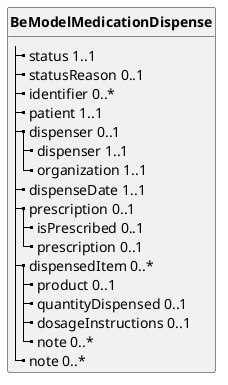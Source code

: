 @startuml
skinparam linetype polyline
hide circle
hide stereotype


skinparam classBeModelM {
 BorderColor #505090
 BackgroundColor APPLICATION
 HeaderBackgroundColor SkyBlue
}

class "**BeModelMedicationDispense**" as BeModelMedicationDispense {
  |_ status 1..1   
  |_ statusReason 0..1   
  |_ identifier 0..*   
  |_ patient 1..1   
  |_ dispenser 0..1   
    |_ dispenser 1..1   
    |_ organization 1..1   
  |_ dispenseDate 1..1   
  |_ prescription 0..1   
    |_ isPrescribed 0..1   
    |_ prescription 0..1   
  |_ dispensedItem 0..*   
    |_ product 0..1   
    |_ quantityDispensed 0..1   
    |_ dosageInstructions 0..1   
    |_ note 0..*   
  |_ note 0..*   
}
@enduml
